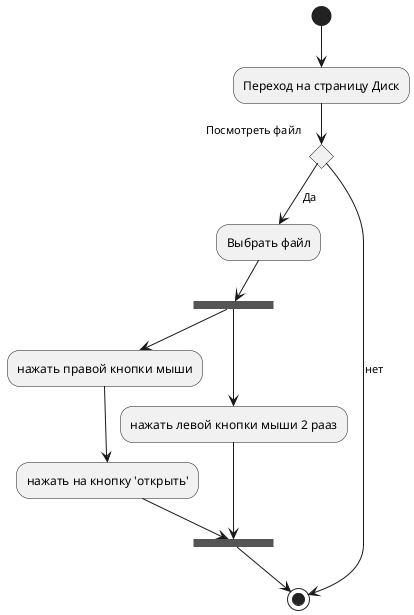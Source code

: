 @startuml
(*) --> "Переход на страницу Диск"
if "Посмотреть файл" then
    -->[Да] "Выбрать файл" 
    --> ===B1===
    --> "нажать правой кнопки мыши"
    --> "нажать на кнопку 'открыть'"
    --> ===B2=== 
    ===B1=== --> "нажать левой кнопки мыши 2 рааз"
    --> ===B2=== 
    --> (*)
else
    -->[нет](*)
@enduml